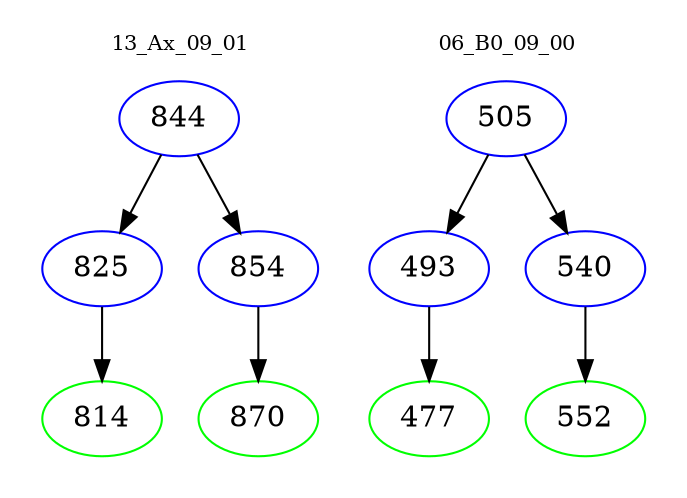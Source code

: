 digraph{
subgraph cluster_0 {
color = white
label = "13_Ax_09_01";
fontsize=10;
T0_844 [label="844", color="blue"]
T0_844 -> T0_825 [color="black"]
T0_825 [label="825", color="blue"]
T0_825 -> T0_814 [color="black"]
T0_814 [label="814", color="green"]
T0_844 -> T0_854 [color="black"]
T0_854 [label="854", color="blue"]
T0_854 -> T0_870 [color="black"]
T0_870 [label="870", color="green"]
}
subgraph cluster_1 {
color = white
label = "06_B0_09_00";
fontsize=10;
T1_505 [label="505", color="blue"]
T1_505 -> T1_493 [color="black"]
T1_493 [label="493", color="blue"]
T1_493 -> T1_477 [color="black"]
T1_477 [label="477", color="green"]
T1_505 -> T1_540 [color="black"]
T1_540 [label="540", color="blue"]
T1_540 -> T1_552 [color="black"]
T1_552 [label="552", color="green"]
}
}
